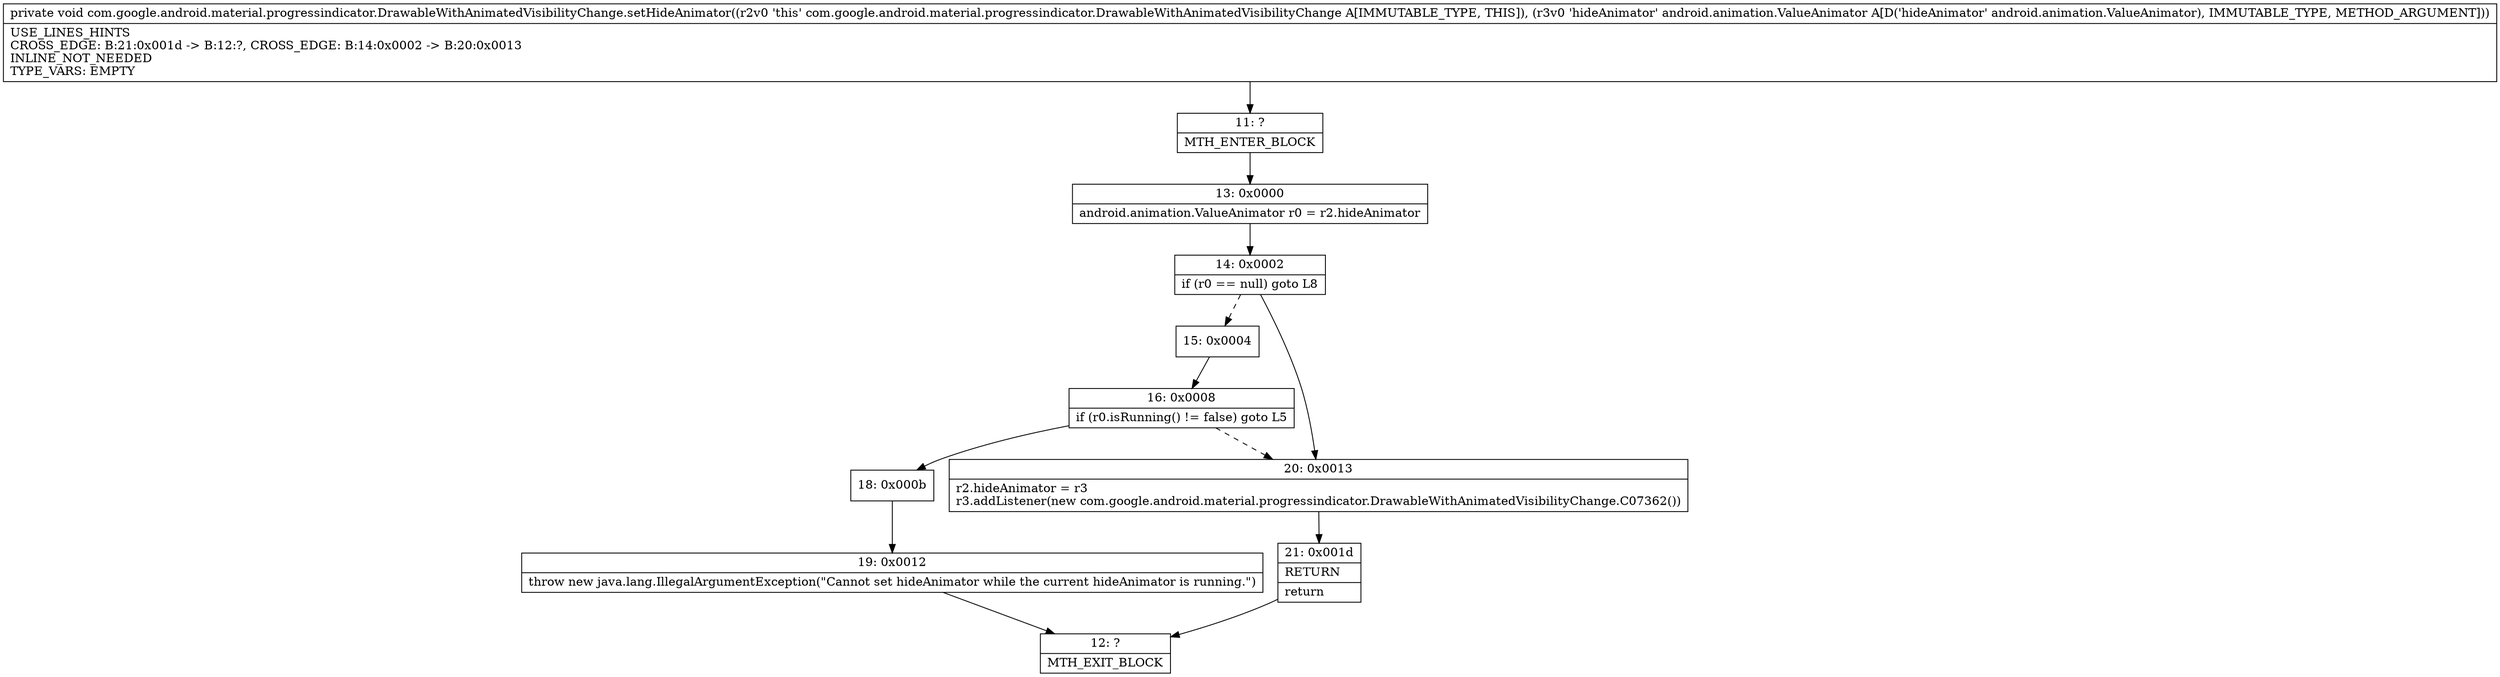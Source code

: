 digraph "CFG forcom.google.android.material.progressindicator.DrawableWithAnimatedVisibilityChange.setHideAnimator(Landroid\/animation\/ValueAnimator;)V" {
Node_11 [shape=record,label="{11\:\ ?|MTH_ENTER_BLOCK\l}"];
Node_13 [shape=record,label="{13\:\ 0x0000|android.animation.ValueAnimator r0 = r2.hideAnimator\l}"];
Node_14 [shape=record,label="{14\:\ 0x0002|if (r0 == null) goto L8\l}"];
Node_15 [shape=record,label="{15\:\ 0x0004}"];
Node_16 [shape=record,label="{16\:\ 0x0008|if (r0.isRunning() != false) goto L5\l}"];
Node_18 [shape=record,label="{18\:\ 0x000b}"];
Node_19 [shape=record,label="{19\:\ 0x0012|throw new java.lang.IllegalArgumentException(\"Cannot set hideAnimator while the current hideAnimator is running.\")\l}"];
Node_12 [shape=record,label="{12\:\ ?|MTH_EXIT_BLOCK\l}"];
Node_20 [shape=record,label="{20\:\ 0x0013|r2.hideAnimator = r3\lr3.addListener(new com.google.android.material.progressindicator.DrawableWithAnimatedVisibilityChange.C07362())\l}"];
Node_21 [shape=record,label="{21\:\ 0x001d|RETURN\l|return\l}"];
MethodNode[shape=record,label="{private void com.google.android.material.progressindicator.DrawableWithAnimatedVisibilityChange.setHideAnimator((r2v0 'this' com.google.android.material.progressindicator.DrawableWithAnimatedVisibilityChange A[IMMUTABLE_TYPE, THIS]), (r3v0 'hideAnimator' android.animation.ValueAnimator A[D('hideAnimator' android.animation.ValueAnimator), IMMUTABLE_TYPE, METHOD_ARGUMENT]))  | USE_LINES_HINTS\lCROSS_EDGE: B:21:0x001d \-\> B:12:?, CROSS_EDGE: B:14:0x0002 \-\> B:20:0x0013\lINLINE_NOT_NEEDED\lTYPE_VARS: EMPTY\l}"];
MethodNode -> Node_11;Node_11 -> Node_13;
Node_13 -> Node_14;
Node_14 -> Node_15[style=dashed];
Node_14 -> Node_20;
Node_15 -> Node_16;
Node_16 -> Node_18;
Node_16 -> Node_20[style=dashed];
Node_18 -> Node_19;
Node_19 -> Node_12;
Node_20 -> Node_21;
Node_21 -> Node_12;
}

